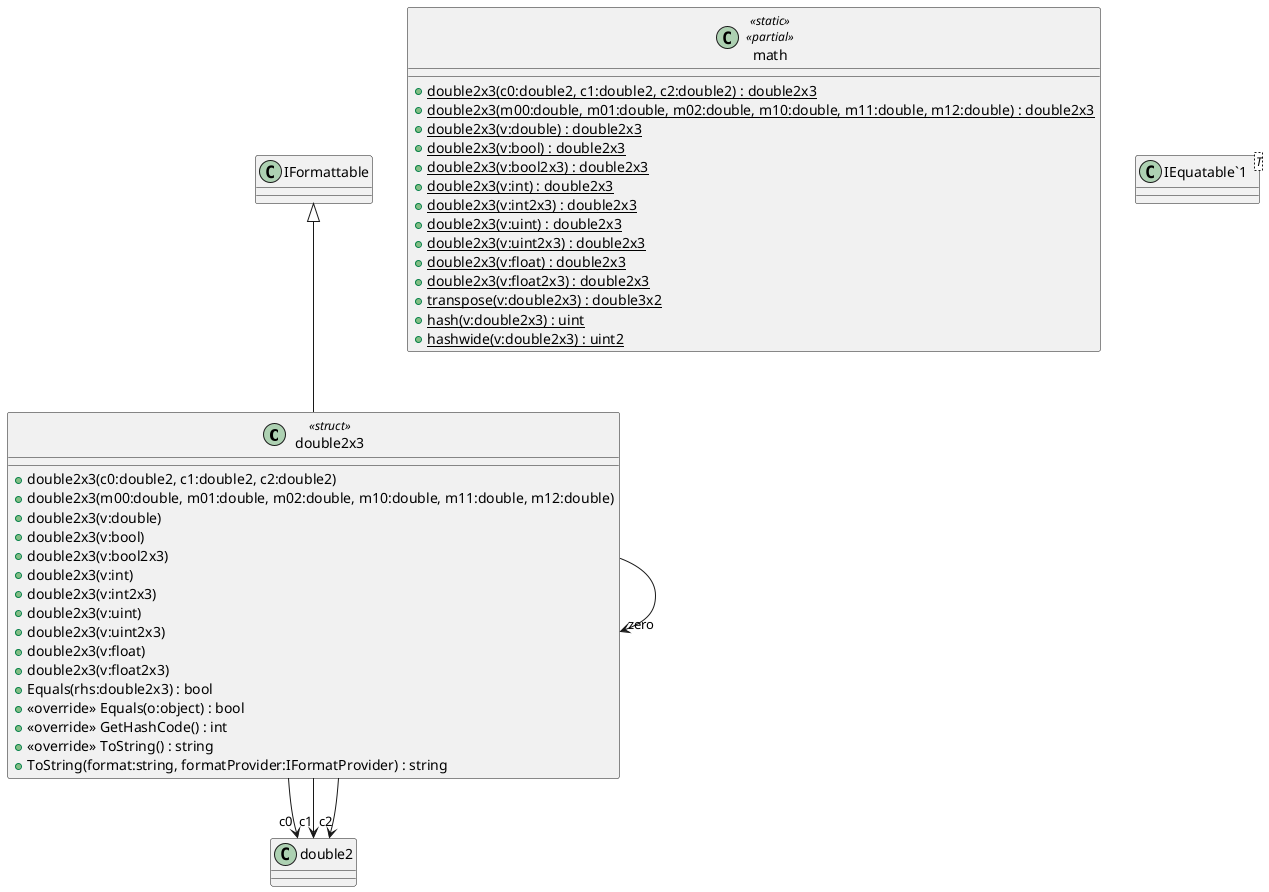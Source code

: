 @startuml
class double2x3 <<struct>> {
    + double2x3(c0:double2, c1:double2, c2:double2)
    + double2x3(m00:double, m01:double, m02:double, m10:double, m11:double, m12:double)
    + double2x3(v:double)
    + double2x3(v:bool)
    + double2x3(v:bool2x3)
    + double2x3(v:int)
    + double2x3(v:int2x3)
    + double2x3(v:uint)
    + double2x3(v:uint2x3)
    + double2x3(v:float)
    + double2x3(v:float2x3)
    + Equals(rhs:double2x3) : bool
    + <<override>> Equals(o:object) : bool
    + <<override>> GetHashCode() : int
    + <<override>> ToString() : string
    + ToString(format:string, formatProvider:IFormatProvider) : string
}
class math <<static>> <<partial>> {
    + {static} double2x3(c0:double2, c1:double2, c2:double2) : double2x3
    + {static} double2x3(m00:double, m01:double, m02:double, m10:double, m11:double, m12:double) : double2x3
    + {static} double2x3(v:double) : double2x3
    + {static} double2x3(v:bool) : double2x3
    + {static} double2x3(v:bool2x3) : double2x3
    + {static} double2x3(v:int) : double2x3
    + {static} double2x3(v:int2x3) : double2x3
    + {static} double2x3(v:uint) : double2x3
    + {static} double2x3(v:uint2x3) : double2x3
    + {static} double2x3(v:float) : double2x3
    + {static} double2x3(v:float2x3) : double2x3
    + {static} transpose(v:double2x3) : double3x2
    + {static} hash(v:double2x3) : uint
    + {static} hashwide(v:double2x3) : uint2
}
class "IEquatable`1"<T> {
}
IFormattable <|-- double2x3
double2x3 --> "c0" double2
double2x3 --> "c1" double2
double2x3 --> "c2" double2
double2x3 --> "zero" double2x3
@enduml
